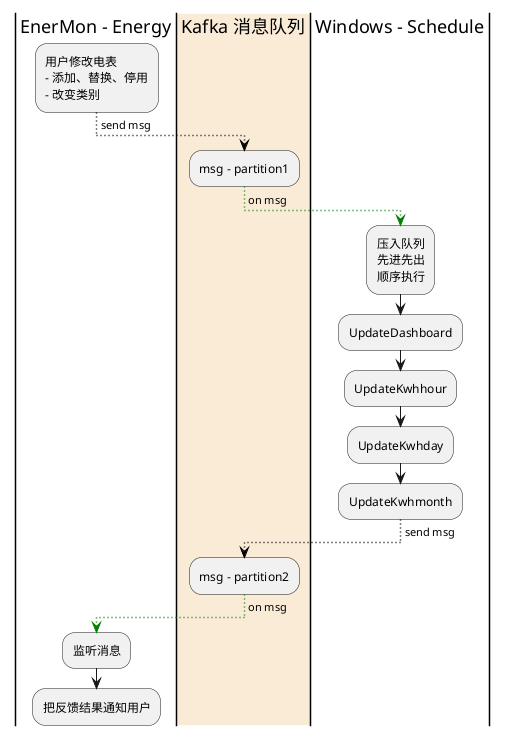 @startuml meter1
|EnerMon - Energy|
:用户修改电表
- 添加、替换、停用
- 改变类别;
|#AntiqueWhite|Kafka 消息队列|
-[#black,dotted]-> send msg;
:msg - partition1;
-[#green,dotted]-> on msg;
|Windows - Schedule|
:压入队列
先进先出
顺序执行;
:UpdateDashboard;
:UpdateKwhhour;
:UpdateKwhday;
:UpdateKwhmonth;
|#AntiqueWhite|Kafka 消息队列|
-[#black,dotted]-> send msg;
:msg - partition2;
-[#green,dotted]-> on msg;
|EnerMon - Energy|
:监听消息;
:把反馈结果通知用户;
@enduml